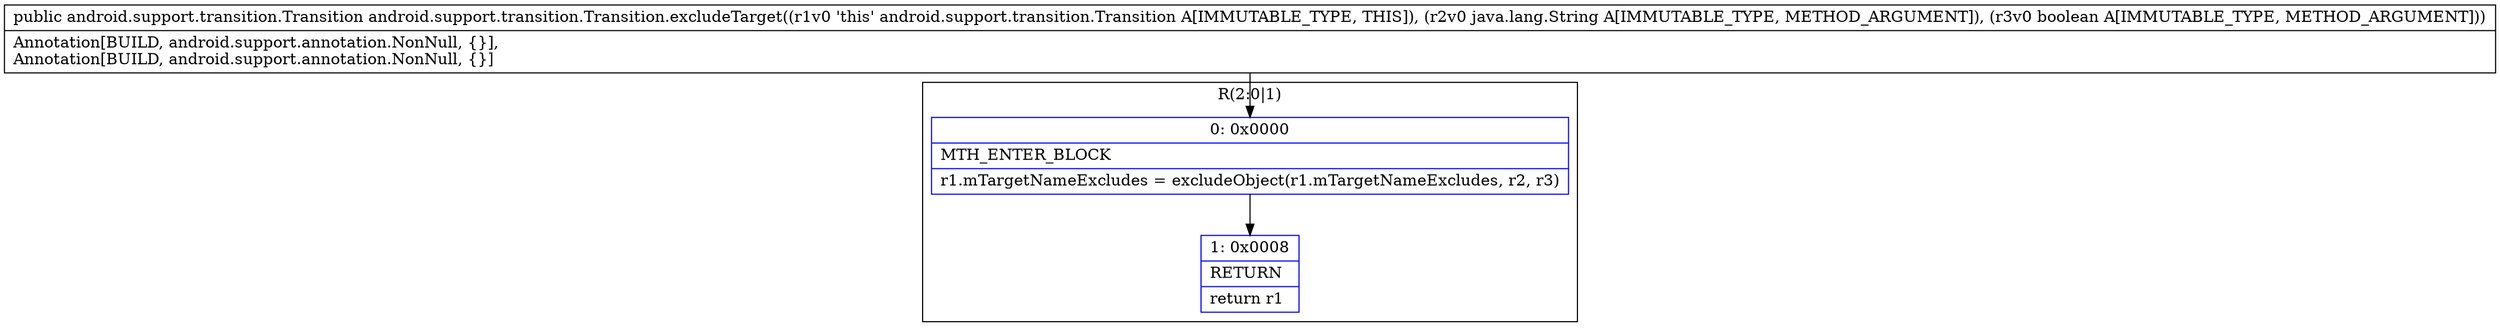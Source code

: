digraph "CFG forandroid.support.transition.Transition.excludeTarget(Ljava\/lang\/String;Z)Landroid\/support\/transition\/Transition;" {
subgraph cluster_Region_1666517644 {
label = "R(2:0|1)";
node [shape=record,color=blue];
Node_0 [shape=record,label="{0\:\ 0x0000|MTH_ENTER_BLOCK\l|r1.mTargetNameExcludes = excludeObject(r1.mTargetNameExcludes, r2, r3)\l}"];
Node_1 [shape=record,label="{1\:\ 0x0008|RETURN\l|return r1\l}"];
}
MethodNode[shape=record,label="{public android.support.transition.Transition android.support.transition.Transition.excludeTarget((r1v0 'this' android.support.transition.Transition A[IMMUTABLE_TYPE, THIS]), (r2v0 java.lang.String A[IMMUTABLE_TYPE, METHOD_ARGUMENT]), (r3v0 boolean A[IMMUTABLE_TYPE, METHOD_ARGUMENT]))  | Annotation[BUILD, android.support.annotation.NonNull, \{\}], \lAnnotation[BUILD, android.support.annotation.NonNull, \{\}]\l}"];
MethodNode -> Node_0;
Node_0 -> Node_1;
}

